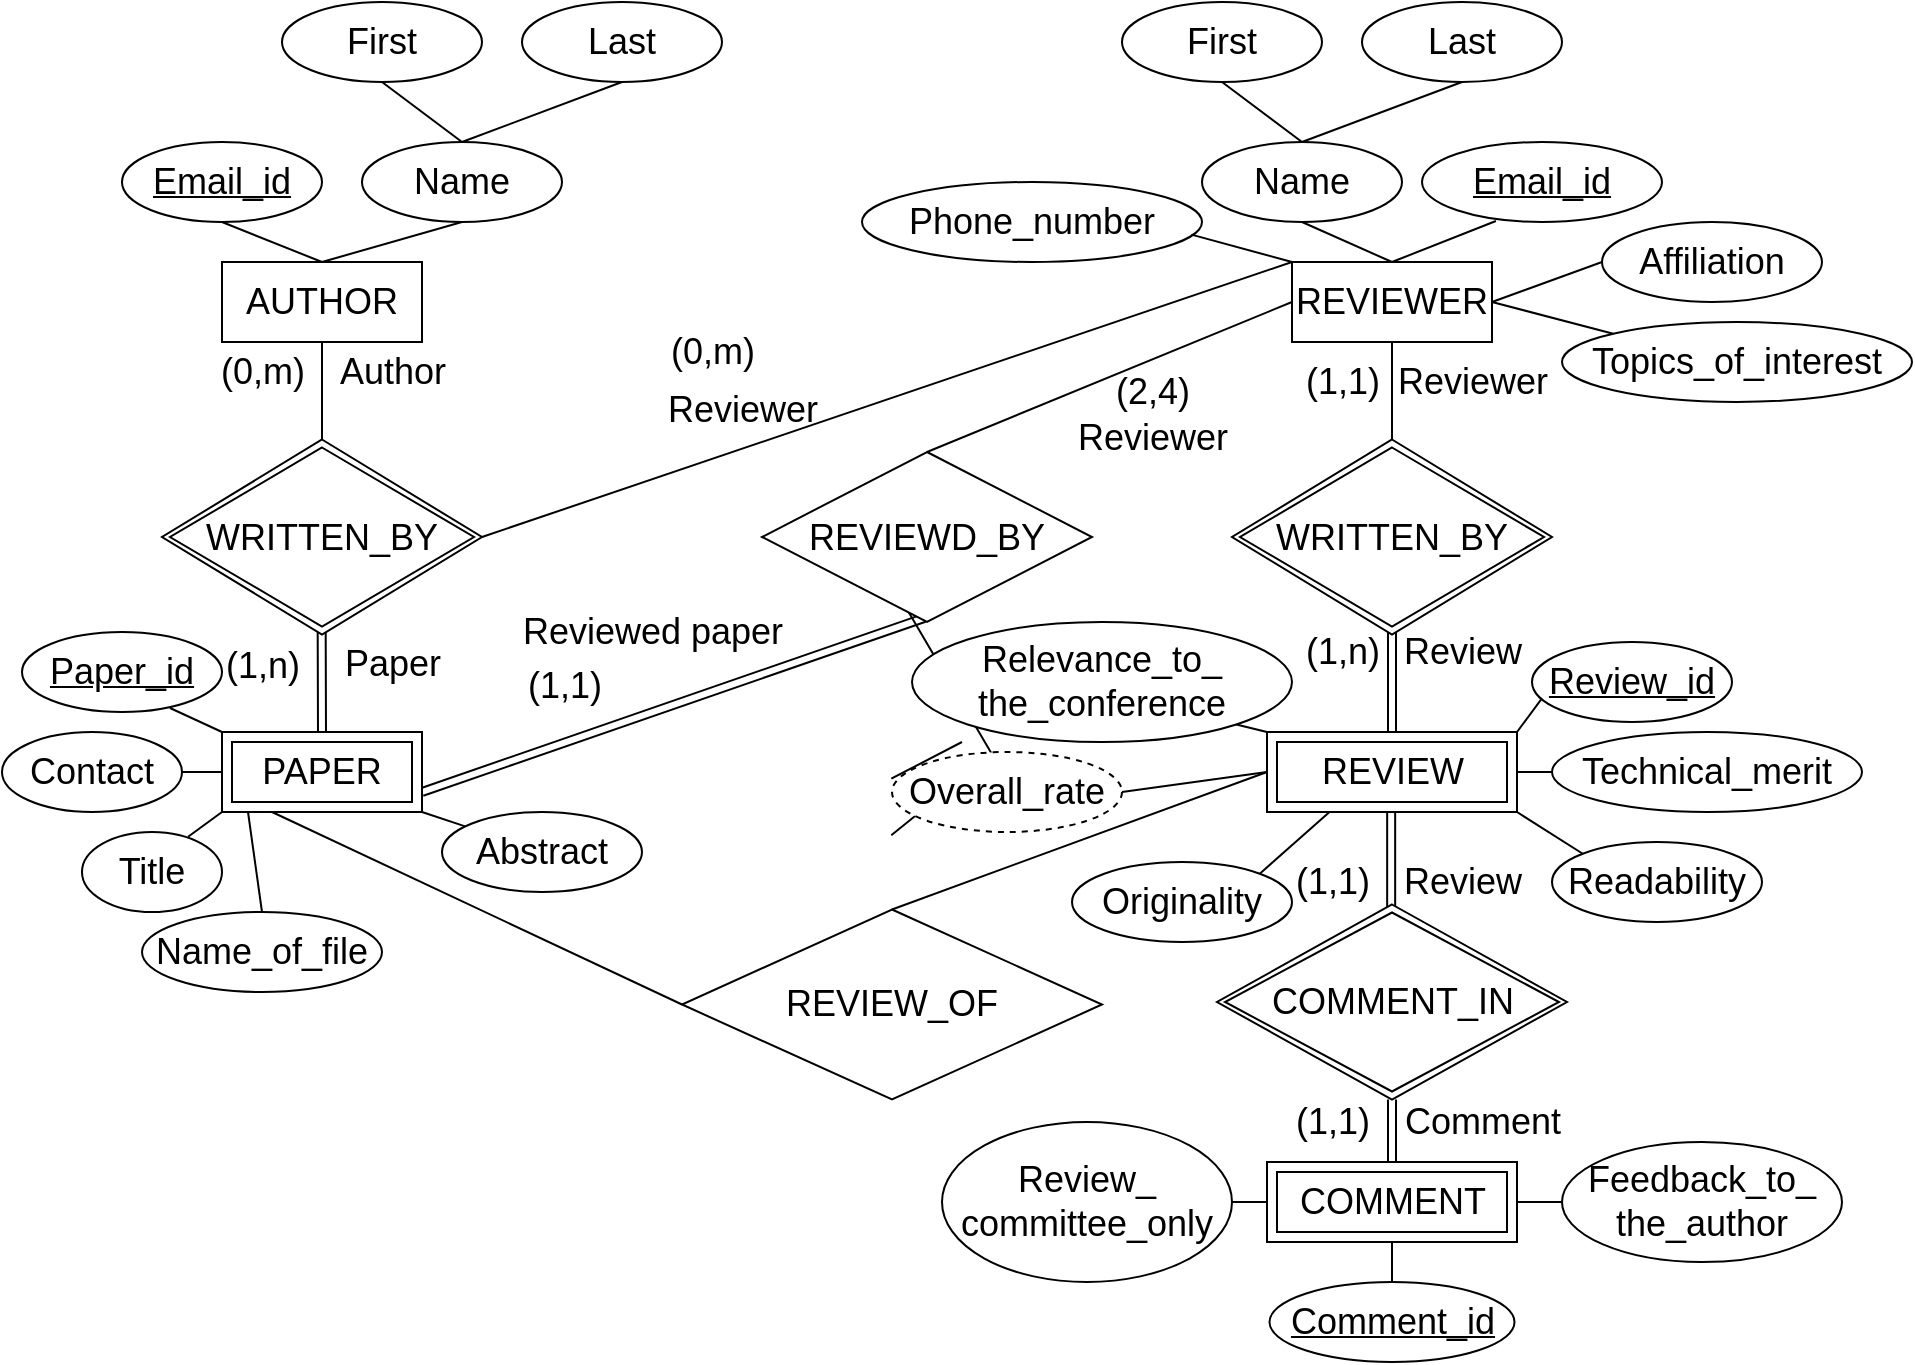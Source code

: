 <mxfile version="13.7.3" type="github">
  <diagram id="R2lEEEUBdFMjLlhIrx00" name="Page-1">
    <mxGraphModel dx="1188" dy="683" grid="1" gridSize="10" guides="1" tooltips="1" connect="1" arrows="1" fold="1" page="1" pageScale="1" pageWidth="850" pageHeight="1100" math="0" shadow="0" extFonts="Permanent Marker^https://fonts.googleapis.com/css?family=Permanent+Marker">
      <root>
        <mxCell id="0" />
        <mxCell id="1" parent="0" />
        <mxCell id="051rDO9els9nR794Je7s-1" value="AUTHOR" style="whiteSpace=wrap;html=1;align=center;rounded=0;glass=0;sketch=0;gradientColor=none;fontSize=18;" vertex="1" parent="1">
          <mxGeometry x="120" y="140" width="100" height="40" as="geometry" />
        </mxCell>
        <mxCell id="051rDO9els9nR794Je7s-5" value="&lt;u&gt;Email_id&lt;/u&gt;" style="ellipse;whiteSpace=wrap;html=1;align=center;rounded=0;glass=0;sketch=0;gradientColor=none;fontSize=18;" vertex="1" parent="1">
          <mxGeometry x="70" y="80" width="100" height="40" as="geometry" />
        </mxCell>
        <mxCell id="051rDO9els9nR794Je7s-6" value="Name" style="ellipse;whiteSpace=wrap;html=1;align=center;rounded=0;glass=0;sketch=0;gradientColor=none;fontSize=18;" vertex="1" parent="1">
          <mxGeometry x="190" y="80" width="100" height="40" as="geometry" />
        </mxCell>
        <mxCell id="051rDO9els9nR794Je7s-7" value="First" style="ellipse;whiteSpace=wrap;html=1;align=center;rounded=0;glass=0;sketch=0;gradientColor=none;fontSize=18;" vertex="1" parent="1">
          <mxGeometry x="150" y="10" width="100" height="40" as="geometry" />
        </mxCell>
        <mxCell id="051rDO9els9nR794Je7s-8" value="Last" style="ellipse;whiteSpace=wrap;html=1;align=center;rounded=0;glass=0;sketch=0;gradientColor=none;fontSize=18;" vertex="1" parent="1">
          <mxGeometry x="270" y="10" width="100" height="40" as="geometry" />
        </mxCell>
        <mxCell id="051rDO9els9nR794Je7s-9" value="" style="endArrow=none;html=1;fontSize=18;entryX=0.5;entryY=1;entryDx=0;entryDy=0;exitX=0.5;exitY=0;exitDx=0;exitDy=0;" edge="1" parent="1" source="051rDO9els9nR794Je7s-6" target="051rDO9els9nR794Je7s-8">
          <mxGeometry width="50" height="50" relative="1" as="geometry">
            <mxPoint x="390" y="410" as="sourcePoint" />
            <mxPoint x="440" y="360" as="targetPoint" />
          </mxGeometry>
        </mxCell>
        <mxCell id="051rDO9els9nR794Je7s-10" value="" style="endArrow=none;html=1;fontSize=18;entryX=0.5;entryY=1;entryDx=0;entryDy=0;exitX=0.5;exitY=0;exitDx=0;exitDy=0;" edge="1" parent="1" source="051rDO9els9nR794Je7s-6" target="051rDO9els9nR794Je7s-7">
          <mxGeometry width="50" height="50" relative="1" as="geometry">
            <mxPoint x="250" y="90" as="sourcePoint" />
            <mxPoint x="330" y="60" as="targetPoint" />
          </mxGeometry>
        </mxCell>
        <mxCell id="051rDO9els9nR794Je7s-11" value="" style="endArrow=none;html=1;fontSize=18;entryX=0.5;entryY=0;entryDx=0;entryDy=0;exitX=0.5;exitY=1;exitDx=0;exitDy=0;" edge="1" parent="1" source="051rDO9els9nR794Je7s-5" target="051rDO9els9nR794Je7s-1">
          <mxGeometry width="50" height="50" relative="1" as="geometry">
            <mxPoint x="260" y="100" as="sourcePoint" />
            <mxPoint x="340" y="70" as="targetPoint" />
          </mxGeometry>
        </mxCell>
        <mxCell id="051rDO9els9nR794Je7s-12" value="" style="endArrow=none;html=1;fontSize=18;exitX=0.5;exitY=0;exitDx=0;exitDy=0;entryX=0.5;entryY=1;entryDx=0;entryDy=0;" edge="1" parent="1" source="051rDO9els9nR794Je7s-1" target="051rDO9els9nR794Je7s-6">
          <mxGeometry width="50" height="50" relative="1" as="geometry">
            <mxPoint x="270" y="110" as="sourcePoint" />
            <mxPoint x="250" y="140" as="targetPoint" />
          </mxGeometry>
        </mxCell>
        <mxCell id="051rDO9els9nR794Je7s-15" value="&lt;u&gt;Paper_id&lt;/u&gt;" style="ellipse;whiteSpace=wrap;html=1;align=center;rounded=0;glass=0;sketch=0;gradientColor=none;fontSize=18;" vertex="1" parent="1">
          <mxGeometry x="20" y="325" width="100" height="40" as="geometry" />
        </mxCell>
        <mxCell id="051rDO9els9nR794Je7s-16" value="" style="endArrow=none;html=1;fontSize=18;entryX=0;entryY=0;entryDx=0;entryDy=0;exitX=0.74;exitY=0.95;exitDx=0;exitDy=0;exitPerimeter=0;" edge="1" parent="1" source="051rDO9els9nR794Je7s-15">
          <mxGeometry width="50" height="50" relative="1" as="geometry">
            <mxPoint x="250" y="440" as="sourcePoint" />
            <mxPoint x="120" y="375" as="targetPoint" />
          </mxGeometry>
        </mxCell>
        <mxCell id="051rDO9els9nR794Je7s-17" value="Title" style="ellipse;whiteSpace=wrap;html=1;align=center;rounded=0;glass=0;sketch=0;gradientColor=none;fontSize=18;" vertex="1" parent="1">
          <mxGeometry x="50" y="425" width="70" height="40" as="geometry" />
        </mxCell>
        <mxCell id="051rDO9els9nR794Je7s-18" value="Name_of_file" style="ellipse;whiteSpace=wrap;html=1;align=center;rounded=0;glass=0;sketch=0;gradientColor=none;fontSize=18;" vertex="1" parent="1">
          <mxGeometry x="80" y="465" width="120" height="40" as="geometry" />
        </mxCell>
        <mxCell id="051rDO9els9nR794Je7s-19" value="Abstract" style="ellipse;whiteSpace=wrap;html=1;align=center;rounded=0;glass=0;sketch=0;gradientColor=none;fontSize=18;" vertex="1" parent="1">
          <mxGeometry x="230" y="415" width="100" height="40" as="geometry" />
        </mxCell>
        <mxCell id="051rDO9els9nR794Je7s-20" value="" style="endArrow=none;html=1;fontSize=18;entryX=0.758;entryY=0.06;entryDx=0;entryDy=0;exitX=0;exitY=1;exitDx=0;exitDy=0;entryPerimeter=0;" edge="1" parent="1" target="051rDO9els9nR794Je7s-17">
          <mxGeometry width="50" height="50" relative="1" as="geometry">
            <mxPoint x="120" y="415" as="sourcePoint" />
            <mxPoint x="180" y="410" as="targetPoint" />
          </mxGeometry>
        </mxCell>
        <mxCell id="051rDO9els9nR794Je7s-21" value="" style="endArrow=none;html=1;fontSize=18;entryX=0.5;entryY=0;entryDx=0;entryDy=0;exitX=0.13;exitY=1;exitDx=0;exitDy=0;exitPerimeter=0;" edge="1" parent="1" target="051rDO9els9nR794Je7s-18">
          <mxGeometry width="50" height="50" relative="1" as="geometry">
            <mxPoint x="133" y="415" as="sourcePoint" />
            <mxPoint x="250" y="460" as="targetPoint" />
          </mxGeometry>
        </mxCell>
        <mxCell id="051rDO9els9nR794Je7s-22" value="" style="endArrow=none;html=1;fontSize=18;exitX=1;exitY=1;exitDx=0;exitDy=0;" edge="1" parent="1" source="051rDO9els9nR794Je7s-117" target="051rDO9els9nR794Je7s-19">
          <mxGeometry width="50" height="50" relative="1" as="geometry">
            <mxPoint x="220" y="375" as="sourcePoint" />
            <mxPoint x="300" y="410" as="targetPoint" />
          </mxGeometry>
        </mxCell>
        <mxCell id="051rDO9els9nR794Je7s-25" value="" style="shape=link;html=1;rounded=0;fontSize=18;exitX=0.5;exitY=0;exitDx=0;exitDy=0;entryX=0.499;entryY=0.983;entryDx=0;entryDy=0;entryPerimeter=0;" edge="1" parent="1" target="051rDO9els9nR794Je7s-118">
          <mxGeometry relative="1" as="geometry">
            <mxPoint x="170" y="375" as="sourcePoint" />
            <mxPoint x="170" y="302.5" as="targetPoint" />
          </mxGeometry>
        </mxCell>
        <mxCell id="051rDO9els9nR794Je7s-26" value="&lt;font size=&quot;4&quot;&gt;(1,n)&lt;/font&gt;" style="resizable=0;html=1;align=right;verticalAlign=bottom;" connectable="0" vertex="1" parent="051rDO9els9nR794Je7s-25">
          <mxGeometry x="1" relative="1" as="geometry">
            <mxPoint x="-10" y="31.25" as="offset" />
          </mxGeometry>
        </mxCell>
        <mxCell id="051rDO9els9nR794Je7s-27" value="" style="endArrow=none;html=1;fontSize=18;entryX=0.5;entryY=0;entryDx=0;entryDy=0;exitX=0.5;exitY=1;exitDx=0;exitDy=0;" edge="1" parent="1" source="051rDO9els9nR794Je7s-1" target="051rDO9els9nR794Je7s-118">
          <mxGeometry width="50" height="50" relative="1" as="geometry">
            <mxPoint x="250" y="90" as="sourcePoint" />
            <mxPoint x="170" y="212.5" as="targetPoint" />
          </mxGeometry>
        </mxCell>
        <mxCell id="051rDO9els9nR794Je7s-28" value="(0,m)" style="text;html=1;align=center;verticalAlign=middle;resizable=0;points=[];autosize=1;fontSize=18;" vertex="1" parent="1">
          <mxGeometry x="110" y="180" width="60" height="30" as="geometry" />
        </mxCell>
        <mxCell id="051rDO9els9nR794Je7s-32" value="Author" style="text;html=1;align=center;verticalAlign=middle;resizable=0;points=[];autosize=1;fontSize=18;" vertex="1" parent="1">
          <mxGeometry x="170" y="180" width="70" height="30" as="geometry" />
        </mxCell>
        <mxCell id="051rDO9els9nR794Je7s-33" value="Paper" style="text;html=1;align=center;verticalAlign=middle;resizable=0;points=[];autosize=1;fontSize=18;" vertex="1" parent="1">
          <mxGeometry x="175" y="326.25" width="60" height="30" as="geometry" />
        </mxCell>
        <mxCell id="051rDO9els9nR794Je7s-36" value="Contact" style="ellipse;whiteSpace=wrap;html=1;align=center;rounded=0;glass=0;sketch=0;gradientColor=none;fontSize=18;" vertex="1" parent="1">
          <mxGeometry x="10" y="375" width="90" height="40" as="geometry" />
        </mxCell>
        <mxCell id="051rDO9els9nR794Je7s-37" value="" style="endArrow=none;html=1;fontSize=18;entryX=1;entryY=0.5;entryDx=0;entryDy=0;exitX=0;exitY=0.5;exitDx=0;exitDy=0;" edge="1" parent="1" target="051rDO9els9nR794Je7s-36">
          <mxGeometry width="50" height="50" relative="1" as="geometry">
            <mxPoint x="120" y="395" as="sourcePoint" />
            <mxPoint x="113.06" y="422.4" as="targetPoint" />
          </mxGeometry>
        </mxCell>
        <mxCell id="051rDO9els9nR794Je7s-40" value="REVIEWER" style="whiteSpace=wrap;html=1;align=center;rounded=0;glass=0;sketch=0;gradientColor=none;fontSize=18;" vertex="1" parent="1">
          <mxGeometry x="655" y="140" width="100" height="40" as="geometry" />
        </mxCell>
        <mxCell id="051rDO9els9nR794Je7s-42" value="Name" style="ellipse;whiteSpace=wrap;html=1;align=center;rounded=0;glass=0;sketch=0;gradientColor=none;fontSize=18;" vertex="1" parent="1">
          <mxGeometry x="610" y="80" width="100" height="40" as="geometry" />
        </mxCell>
        <mxCell id="051rDO9els9nR794Je7s-43" value="First" style="ellipse;whiteSpace=wrap;html=1;align=center;rounded=0;glass=0;sketch=0;gradientColor=none;fontSize=18;" vertex="1" parent="1">
          <mxGeometry x="570" y="10" width="100" height="40" as="geometry" />
        </mxCell>
        <mxCell id="051rDO9els9nR794Je7s-44" value="Last" style="ellipse;whiteSpace=wrap;html=1;align=center;rounded=0;glass=0;sketch=0;gradientColor=none;fontSize=18;" vertex="1" parent="1">
          <mxGeometry x="690" y="10" width="100" height="40" as="geometry" />
        </mxCell>
        <mxCell id="051rDO9els9nR794Je7s-45" value="" style="endArrow=none;html=1;fontSize=18;entryX=0.5;entryY=1;entryDx=0;entryDy=0;exitX=0.5;exitY=0;exitDx=0;exitDy=0;" edge="1" parent="1" source="051rDO9els9nR794Je7s-42" target="051rDO9els9nR794Je7s-44">
          <mxGeometry width="50" height="50" relative="1" as="geometry">
            <mxPoint x="860" y="410" as="sourcePoint" />
            <mxPoint x="910" y="360" as="targetPoint" />
          </mxGeometry>
        </mxCell>
        <mxCell id="051rDO9els9nR794Je7s-46" value="" style="endArrow=none;html=1;fontSize=18;entryX=0.5;entryY=1;entryDx=0;entryDy=0;exitX=0.5;exitY=0;exitDx=0;exitDy=0;" edge="1" parent="1" source="051rDO9els9nR794Je7s-42" target="051rDO9els9nR794Je7s-43">
          <mxGeometry width="50" height="50" relative="1" as="geometry">
            <mxPoint x="720" y="90" as="sourcePoint" />
            <mxPoint x="800" y="60" as="targetPoint" />
          </mxGeometry>
        </mxCell>
        <mxCell id="051rDO9els9nR794Je7s-47" value="" style="endArrow=none;html=1;fontSize=18;exitX=0.5;exitY=0;exitDx=0;exitDy=0;entryX=0.5;entryY=1;entryDx=0;entryDy=0;" edge="1" parent="1" source="051rDO9els9nR794Je7s-40" target="051rDO9els9nR794Je7s-42">
          <mxGeometry width="50" height="50" relative="1" as="geometry">
            <mxPoint x="375" y="150" as="sourcePoint" />
            <mxPoint x="445" y="130" as="targetPoint" />
          </mxGeometry>
        </mxCell>
        <mxCell id="051rDO9els9nR794Je7s-48" value="&lt;u&gt;Email_id&lt;/u&gt;" style="ellipse;whiteSpace=wrap;html=1;align=center;rounded=0;glass=0;sketch=0;gradientColor=none;fontSize=18;" vertex="1" parent="1">
          <mxGeometry x="720" y="80" width="120" height="40" as="geometry" />
        </mxCell>
        <mxCell id="051rDO9els9nR794Je7s-49" value="" style="endArrow=none;html=1;fontSize=18;entryX=0.308;entryY=0.987;entryDx=0;entryDy=0;exitX=0.5;exitY=0;exitDx=0;exitDy=0;entryPerimeter=0;" edge="1" parent="1" source="051rDO9els9nR794Je7s-40" target="051rDO9els9nR794Je7s-48">
          <mxGeometry width="50" height="50" relative="1" as="geometry">
            <mxPoint x="785" y="160" as="sourcePoint" />
            <mxPoint x="720" y="130" as="targetPoint" />
          </mxGeometry>
        </mxCell>
        <mxCell id="051rDO9els9nR794Je7s-50" value="Phone_number" style="ellipse;whiteSpace=wrap;html=1;align=center;rounded=0;glass=0;sketch=0;gradientColor=none;fontSize=18;" vertex="1" parent="1">
          <mxGeometry x="440" y="100" width="170" height="40" as="geometry" />
        </mxCell>
        <mxCell id="051rDO9els9nR794Je7s-51" value="" style="endArrow=none;html=1;fontSize=18;entryX=0.969;entryY=0.658;entryDx=0;entryDy=0;exitX=0;exitY=0;exitDx=0;exitDy=0;entryPerimeter=0;" edge="1" parent="1" source="051rDO9els9nR794Je7s-40" target="051rDO9els9nR794Je7s-50">
          <mxGeometry width="50" height="50" relative="1" as="geometry">
            <mxPoint x="765" y="150" as="sourcePoint" />
            <mxPoint x="799.896" y="124.142" as="targetPoint" />
          </mxGeometry>
        </mxCell>
        <mxCell id="051rDO9els9nR794Je7s-52" value="Affiliation" style="ellipse;whiteSpace=wrap;html=1;align=center;rounded=0;glass=0;sketch=0;gradientColor=none;fontSize=18;" vertex="1" parent="1">
          <mxGeometry x="810" y="120" width="110" height="40" as="geometry" />
        </mxCell>
        <mxCell id="051rDO9els9nR794Je7s-53" value="" style="endArrow=none;html=1;fontSize=18;entryX=0;entryY=0.5;entryDx=0;entryDy=0;exitX=1;exitY=0.5;exitDx=0;exitDy=0;" edge="1" parent="1" source="051rDO9els9nR794Je7s-40" target="051rDO9els9nR794Je7s-52">
          <mxGeometry width="50" height="50" relative="1" as="geometry">
            <mxPoint x="765" y="170" as="sourcePoint" />
            <mxPoint x="795" y="170" as="targetPoint" />
          </mxGeometry>
        </mxCell>
        <mxCell id="051rDO9els9nR794Je7s-54" value="Topics_of_interest" style="ellipse;whiteSpace=wrap;html=1;align=center;rounded=0;glass=0;sketch=0;gradientColor=none;fontSize=18;" vertex="1" parent="1">
          <mxGeometry x="790" y="170" width="175" height="40" as="geometry" />
        </mxCell>
        <mxCell id="051rDO9els9nR794Je7s-55" value="" style="endArrow=none;html=1;fontSize=18;entryX=0;entryY=0;entryDx=0;entryDy=0;exitX=1;exitY=0.5;exitDx=0;exitDy=0;" edge="1" parent="1" source="051rDO9els9nR794Je7s-40" target="051rDO9els9nR794Je7s-54">
          <mxGeometry width="50" height="50" relative="1" as="geometry">
            <mxPoint x="765" y="190" as="sourcePoint" />
            <mxPoint x="801.109" y="205.858" as="targetPoint" />
          </mxGeometry>
        </mxCell>
        <mxCell id="051rDO9els9nR794Je7s-60" value="&lt;font size=&quot;4&quot;&gt;(1,1)&lt;/font&gt;" style="resizable=0;html=1;align=right;verticalAlign=bottom;" connectable="0" vertex="1" parent="1">
          <mxGeometry x="310" y="365" as="geometry" />
        </mxCell>
        <mxCell id="051rDO9els9nR794Je7s-61" value="Reviewed paper" style="text;html=1;align=center;verticalAlign=middle;resizable=0;points=[];autosize=1;fontSize=18;" vertex="1" parent="1">
          <mxGeometry x="260" y="310" width="150" height="30" as="geometry" />
        </mxCell>
        <mxCell id="051rDO9els9nR794Je7s-63" value="" style="shape=link;html=1;rounded=0;fontSize=18;entryX=0.492;entryY=0.976;entryDx=0;entryDy=0;entryPerimeter=0;exitX=1;exitY=0.75;exitDx=0;exitDy=0;" edge="1" parent="1" target="051rDO9els9nR794Je7s-57">
          <mxGeometry relative="1" as="geometry">
            <mxPoint x="220" y="405" as="sourcePoint" />
            <mxPoint x="390" y="320" as="targetPoint" />
          </mxGeometry>
        </mxCell>
        <mxCell id="051rDO9els9nR794Je7s-65" value="" style="endArrow=none;html=1;fontSize=18;exitX=0.5;exitY=0;exitDx=0;exitDy=0;entryX=0;entryY=0.5;entryDx=0;entryDy=0;" edge="1" parent="1" source="051rDO9els9nR794Je7s-57" target="051rDO9els9nR794Je7s-40">
          <mxGeometry width="50" height="50" relative="1" as="geometry">
            <mxPoint x="520" y="150" as="sourcePoint" />
            <mxPoint x="525" y="130" as="targetPoint" />
          </mxGeometry>
        </mxCell>
        <mxCell id="051rDO9els9nR794Je7s-66" value="(2,4)" style="text;html=1;align=center;verticalAlign=middle;resizable=0;points=[];autosize=1;fontSize=18;" vertex="1" parent="1">
          <mxGeometry x="560" y="190" width="50" height="30" as="geometry" />
        </mxCell>
        <mxCell id="051rDO9els9nR794Je7s-70" value="" style="endArrow=none;html=1;fontSize=18;exitX=0.522;exitY=1.012;exitDx=0;exitDy=0;entryX=0.7;entryY=0.054;entryDx=0;entryDy=0;entryPerimeter=0;exitPerimeter=0;" edge="1" parent="1" source="051rDO9els9nR794Je7s-69">
          <mxGeometry width="50" height="50" relative="1" as="geometry">
            <mxPoint x="453.75" y="298.75" as="sourcePoint" />
            <mxPoint x="510" y="394.66" as="targetPoint" />
          </mxGeometry>
        </mxCell>
        <mxCell id="051rDO9els9nR794Je7s-75" value="" style="endArrow=none;html=1;fontSize=18;entryX=0.614;entryY=1;entryDx=0;entryDy=0;entryPerimeter=0;exitX=0;exitY=0;exitDx=0;exitDy=0;" edge="1" parent="1" target="051rDO9els9nR794Je7s-72">
          <mxGeometry width="50" height="50" relative="1" as="geometry">
            <mxPoint x="454.645" y="398.358" as="sourcePoint" />
            <mxPoint x="490" y="380" as="targetPoint" />
          </mxGeometry>
        </mxCell>
        <mxCell id="051rDO9els9nR794Je7s-76" value="" style="endArrow=none;html=1;fontSize=18;entryX=0.5;entryY=0;entryDx=0;entryDy=0;exitX=0;exitY=1;exitDx=0;exitDy=0;" edge="1" parent="1" target="051rDO9els9nR794Je7s-71">
          <mxGeometry width="50" height="50" relative="1" as="geometry">
            <mxPoint x="454.645" y="426.642" as="sourcePoint" />
            <mxPoint x="500" y="390" as="targetPoint" />
          </mxGeometry>
        </mxCell>
        <mxCell id="051rDO9els9nR794Je7s-57" value="REVIEWD_BY" style="shape=rhombus;perimeter=rhombusPerimeter;whiteSpace=wrap;html=1;align=center;rounded=0;glass=0;sketch=0;gradientColor=none;fontSize=18;" vertex="1" parent="1">
          <mxGeometry x="390" y="235" width="165" height="85" as="geometry" />
        </mxCell>
        <mxCell id="051rDO9els9nR794Je7s-77" value="" style="endArrow=none;html=1;fontSize=18;entryX=1;entryY=0;entryDx=0;entryDy=0;exitX=0.07;exitY=0.743;exitDx=0;exitDy=0;exitPerimeter=0;" edge="1" parent="1" source="051rDO9els9nR794Je7s-73">
          <mxGeometry width="50" height="50" relative="1" as="geometry">
            <mxPoint x="563.431" y="400.251" as="sourcePoint" />
            <mxPoint x="525.355" y="398.358" as="targetPoint" />
          </mxGeometry>
        </mxCell>
        <mxCell id="051rDO9els9nR794Je7s-78" value="REVIEW" style="shape=ext;margin=3;double=1;whiteSpace=wrap;html=1;align=center;rounded=0;glass=0;sketch=0;gradientColor=none;fontSize=18;" vertex="1" parent="1">
          <mxGeometry x="642.5" y="375" width="125" height="40" as="geometry" />
        </mxCell>
        <mxCell id="051rDO9els9nR794Je7s-82" value="" style="endArrow=none;html=1;fontSize=18;exitX=0.5;exitY=1;exitDx=0;exitDy=0;" edge="1" parent="1" source="051rDO9els9nR794Je7s-40" target="051rDO9els9nR794Je7s-119">
          <mxGeometry width="50" height="50" relative="1" as="geometry">
            <mxPoint x="740" y="190" as="sourcePoint" />
            <mxPoint x="705.005" y="210" as="targetPoint" />
          </mxGeometry>
        </mxCell>
        <mxCell id="051rDO9els9nR794Je7s-84" value="(1,1)" style="text;html=1;align=center;verticalAlign=middle;resizable=0;points=[];autosize=1;fontSize=18;" vertex="1" parent="1">
          <mxGeometry x="655" y="185" width="50" height="30" as="geometry" />
        </mxCell>
        <mxCell id="051rDO9els9nR794Je7s-85" value="Reviewer" style="text;html=1;align=center;verticalAlign=middle;resizable=0;points=[];autosize=1;fontSize=18;" vertex="1" parent="1">
          <mxGeometry x="700" y="185" width="90" height="30" as="geometry" />
        </mxCell>
        <mxCell id="051rDO9els9nR794Je7s-86" value="Reviewer" style="text;html=1;align=center;verticalAlign=middle;resizable=0;points=[];autosize=1;fontSize=18;" vertex="1" parent="1">
          <mxGeometry x="540" y="212.5" width="90" height="30" as="geometry" />
        </mxCell>
        <mxCell id="051rDO9els9nR794Je7s-88" value="(1,n)" style="text;html=1;align=center;verticalAlign=middle;resizable=0;points=[];autosize=1;fontSize=18;" vertex="1" parent="1">
          <mxGeometry x="655" y="320" width="50" height="30" as="geometry" />
        </mxCell>
        <mxCell id="051rDO9els9nR794Je7s-89" value="Review" style="text;html=1;align=center;verticalAlign=middle;resizable=0;points=[];autosize=1;fontSize=18;" vertex="1" parent="1">
          <mxGeometry x="705" y="320" width="70" height="30" as="geometry" />
        </mxCell>
        <mxCell id="051rDO9els9nR794Je7s-98" value="" style="endArrow=none;html=1;fontSize=18;entryX=0;entryY=0.5;entryDx=0;entryDy=0;exitX=0.25;exitY=1;exitDx=0;exitDy=0;" edge="1" parent="1" target="051rDO9els9nR794Je7s-144">
          <mxGeometry width="50" height="50" relative="1" as="geometry">
            <mxPoint x="145" y="415" as="sourcePoint" />
            <mxPoint x="350" y="510" as="targetPoint" />
          </mxGeometry>
        </mxCell>
        <mxCell id="051rDO9els9nR794Je7s-99" value="" style="endArrow=none;html=1;fontSize=18;entryX=0;entryY=0.5;entryDx=0;entryDy=0;exitX=0.5;exitY=0;exitDx=0;exitDy=0;" edge="1" parent="1" source="051rDO9els9nR794Je7s-144" target="051rDO9els9nR794Je7s-78">
          <mxGeometry width="50" height="50" relative="1" as="geometry">
            <mxPoint x="455" y="465" as="sourcePoint" />
            <mxPoint x="710" y="405" as="targetPoint" />
          </mxGeometry>
        </mxCell>
        <mxCell id="051rDO9els9nR794Je7s-101" value="&lt;u&gt;Review_id&lt;/u&gt;" style="ellipse;whiteSpace=wrap;html=1;align=center;rounded=0;glass=0;sketch=0;gradientColor=none;fontSize=18;" vertex="1" parent="1">
          <mxGeometry x="775" y="330" width="100" height="40" as="geometry" />
        </mxCell>
        <mxCell id="051rDO9els9nR794Je7s-102" value="" style="endArrow=none;html=1;fontSize=18;entryX=1;entryY=0;entryDx=0;entryDy=0;exitX=0.046;exitY=0.717;exitDx=0;exitDy=0;exitPerimeter=0;" edge="1" parent="1" source="051rDO9els9nR794Je7s-101" target="051rDO9els9nR794Je7s-78">
          <mxGeometry width="50" height="50" relative="1" as="geometry">
            <mxPoint x="715" y="310" as="sourcePoint" />
            <mxPoint x="715" y="385" as="targetPoint" />
          </mxGeometry>
        </mxCell>
        <mxCell id="051rDO9els9nR794Je7s-103" value="" style="shape=link;html=1;rounded=0;fontSize=18;exitX=0.5;exitY=0;exitDx=0;exitDy=0;entryX=0.5;entryY=1;entryDx=0;entryDy=0;" edge="1" parent="1" source="051rDO9els9nR794Je7s-78">
          <mxGeometry relative="1" as="geometry">
            <mxPoint x="230.1" y="402.28" as="sourcePoint" />
            <mxPoint x="705" y="300" as="targetPoint" />
          </mxGeometry>
        </mxCell>
        <mxCell id="051rDO9els9nR794Je7s-105" value="" style="endArrow=none;html=1;fontSize=18;exitX=1;exitY=0.5;exitDx=0;exitDy=0;entryX=0;entryY=0;entryDx=0;entryDy=0;" edge="1" parent="1" source="051rDO9els9nR794Je7s-118" target="051rDO9els9nR794Je7s-40">
          <mxGeometry width="50" height="50" relative="1" as="geometry">
            <mxPoint x="247.5" y="257.5" as="sourcePoint" />
            <mxPoint x="665" y="170" as="targetPoint" />
          </mxGeometry>
        </mxCell>
        <mxCell id="051rDO9els9nR794Je7s-111" value="(0,m)" style="text;html=1;align=center;verticalAlign=middle;resizable=0;points=[];autosize=1;fontSize=18;" vertex="1" parent="1">
          <mxGeometry x="335" y="170" width="60" height="30" as="geometry" />
        </mxCell>
        <mxCell id="051rDO9els9nR794Je7s-112" value="Reviewer" style="text;html=1;align=center;verticalAlign=middle;resizable=0;points=[];autosize=1;fontSize=18;" vertex="1" parent="1">
          <mxGeometry x="335" y="198.75" width="90" height="30" as="geometry" />
        </mxCell>
        <mxCell id="051rDO9els9nR794Je7s-117" value="PAPER" style="shape=ext;margin=3;double=1;whiteSpace=wrap;html=1;align=center;rounded=0;glass=0;sketch=0;gradientColor=none;fontSize=18;" vertex="1" parent="1">
          <mxGeometry x="120" y="375" width="100" height="40" as="geometry" />
        </mxCell>
        <mxCell id="051rDO9els9nR794Je7s-118" value="WRITTEN_BY" style="shape=rhombus;double=1;perimeter=rhombusPerimeter;whiteSpace=wrap;html=1;align=center;rounded=0;glass=0;sketch=0;gradientColor=none;fontSize=18;" vertex="1" parent="1">
          <mxGeometry x="90" y="228.75" width="160" height="97.5" as="geometry" />
        </mxCell>
        <mxCell id="051rDO9els9nR794Je7s-119" value="WRITTEN_BY" style="shape=rhombus;double=1;perimeter=rhombusPerimeter;whiteSpace=wrap;html=1;align=center;rounded=0;glass=0;sketch=0;gradientColor=none;fontSize=18;" vertex="1" parent="1">
          <mxGeometry x="625" y="228.75" width="160" height="97.5" as="geometry" />
        </mxCell>
        <mxCell id="051rDO9els9nR794Je7s-121" value="Technical_merit" style="ellipse;whiteSpace=wrap;html=1;align=center;rounded=0;glass=0;sketch=0;gradientColor=none;fontSize=18;" vertex="1" parent="1">
          <mxGeometry x="785" y="375" width="155" height="40" as="geometry" />
        </mxCell>
        <mxCell id="051rDO9els9nR794Je7s-122" value="Readability" style="ellipse;whiteSpace=wrap;html=1;align=center;rounded=0;glass=0;sketch=0;gradientColor=none;fontSize=18;" vertex="1" parent="1">
          <mxGeometry x="785" y="430" width="105" height="40" as="geometry" />
        </mxCell>
        <mxCell id="051rDO9els9nR794Je7s-123" value="Originality" style="ellipse;whiteSpace=wrap;html=1;align=center;rounded=0;glass=0;sketch=0;gradientColor=none;fontSize=18;" vertex="1" parent="1">
          <mxGeometry x="545" y="440" width="110" height="40" as="geometry" />
        </mxCell>
        <mxCell id="051rDO9els9nR794Je7s-124" value="Relevance_to_&lt;br&gt;the_conference" style="ellipse;whiteSpace=wrap;html=1;align=center;rounded=0;glass=0;sketch=0;gradientColor=none;fontSize=18;" vertex="1" parent="1">
          <mxGeometry x="465" y="320" width="190" height="60" as="geometry" />
        </mxCell>
        <mxCell id="051rDO9els9nR794Je7s-125" value="" style="endArrow=none;html=1;fontSize=18;entryX=1;entryY=0.5;entryDx=0;entryDy=0;exitX=0;exitY=0.5;exitDx=0;exitDy=0;" edge="1" parent="1" source="051rDO9els9nR794Je7s-121" target="051rDO9els9nR794Je7s-78">
          <mxGeometry width="50" height="50" relative="1" as="geometry">
            <mxPoint x="789.6" y="373.68" as="sourcePoint" />
            <mxPoint x="777.5" y="385" as="targetPoint" />
          </mxGeometry>
        </mxCell>
        <mxCell id="051rDO9els9nR794Je7s-126" value="" style="endArrow=none;html=1;fontSize=18;entryX=1;entryY=1;entryDx=0;entryDy=0;exitX=0;exitY=0;exitDx=0;exitDy=0;" edge="1" parent="1" source="051rDO9els9nR794Je7s-122" target="051rDO9els9nR794Je7s-78">
          <mxGeometry width="50" height="50" relative="1" as="geometry">
            <mxPoint x="799.6" y="383.68" as="sourcePoint" />
            <mxPoint x="787.5" y="395" as="targetPoint" />
          </mxGeometry>
        </mxCell>
        <mxCell id="051rDO9els9nR794Je7s-127" value="" style="endArrow=none;html=1;fontSize=18;entryX=1;entryY=0;entryDx=0;entryDy=0;exitX=0.25;exitY=1;exitDx=0;exitDy=0;" edge="1" parent="1" source="051rDO9els9nR794Je7s-78" target="051rDO9els9nR794Je7s-123">
          <mxGeometry width="50" height="50" relative="1" as="geometry">
            <mxPoint x="809.6" y="393.68" as="sourcePoint" />
            <mxPoint x="797.5" y="405" as="targetPoint" />
          </mxGeometry>
        </mxCell>
        <mxCell id="051rDO9els9nR794Je7s-128" value="" style="endArrow=none;html=1;fontSize=18;entryX=1;entryY=1;entryDx=0;entryDy=0;exitX=0;exitY=0;exitDx=0;exitDy=0;" edge="1" parent="1" source="051rDO9els9nR794Je7s-78" target="051rDO9els9nR794Je7s-124">
          <mxGeometry width="50" height="50" relative="1" as="geometry">
            <mxPoint x="683.75" y="425" as="sourcePoint" />
            <mxPoint x="648.891" y="455.858" as="targetPoint" />
          </mxGeometry>
        </mxCell>
        <mxCell id="051rDO9els9nR794Je7s-129" value="COMMENT" style="shape=ext;margin=3;double=1;whiteSpace=wrap;html=1;align=center;rounded=0;glass=0;sketch=0;gradientColor=none;fontSize=18;" vertex="1" parent="1">
          <mxGeometry x="642.5" y="590" width="125" height="40" as="geometry" />
        </mxCell>
        <mxCell id="051rDO9els9nR794Je7s-131" value="" style="shape=link;html=1;rounded=0;fontSize=18;exitX=0.5;exitY=0;exitDx=0;exitDy=0;entryX=0.5;entryY=1;entryDx=0;entryDy=0;" edge="1" parent="1">
          <mxGeometry relative="1" as="geometry">
            <mxPoint x="704.58" y="490" as="sourcePoint" />
            <mxPoint x="704.58" y="415" as="targetPoint" />
          </mxGeometry>
        </mxCell>
        <mxCell id="051rDO9els9nR794Je7s-132" value="Feedback_to_&lt;br&gt;the_author" style="ellipse;whiteSpace=wrap;html=1;align=center;rounded=0;glass=0;sketch=0;gradientColor=none;fontSize=18;" vertex="1" parent="1">
          <mxGeometry x="790" y="580" width="140" height="60" as="geometry" />
        </mxCell>
        <mxCell id="051rDO9els9nR794Je7s-133" value="Review_&lt;br&gt;committee_only" style="ellipse;whiteSpace=wrap;html=1;align=center;rounded=0;glass=0;sketch=0;gradientColor=none;fontSize=18;" vertex="1" parent="1">
          <mxGeometry x="480" y="570" width="145" height="80" as="geometry" />
        </mxCell>
        <mxCell id="051rDO9els9nR794Je7s-134" value="" style="endArrow=none;html=1;fontSize=18;entryX=1;entryY=0.5;entryDx=0;entryDy=0;exitX=0;exitY=0.5;exitDx=0;exitDy=0;" edge="1" parent="1" source="051rDO9els9nR794Je7s-132" target="051rDO9els9nR794Je7s-129">
          <mxGeometry width="50" height="50" relative="1" as="geometry">
            <mxPoint x="780.377" y="455.858" as="sourcePoint" />
            <mxPoint x="777.5" y="425" as="targetPoint" />
          </mxGeometry>
        </mxCell>
        <mxCell id="051rDO9els9nR794Je7s-135" value="" style="endArrow=none;html=1;fontSize=18;entryX=0;entryY=0.5;entryDx=0;entryDy=0;exitX=1;exitY=0.5;exitDx=0;exitDy=0;" edge="1" parent="1" source="051rDO9els9nR794Je7s-133" target="051rDO9els9nR794Je7s-129">
          <mxGeometry width="50" height="50" relative="1" as="geometry">
            <mxPoint x="790.377" y="465.858" as="sourcePoint" />
            <mxPoint x="787.5" y="435" as="targetPoint" />
          </mxGeometry>
        </mxCell>
        <mxCell id="051rDO9els9nR794Je7s-136" value="(1,1)" style="text;html=1;align=center;verticalAlign=middle;resizable=0;points=[];autosize=1;fontSize=18;" vertex="1" parent="1">
          <mxGeometry x="650" y="435" width="50" height="30" as="geometry" />
        </mxCell>
        <mxCell id="051rDO9els9nR794Je7s-138" value="COMMENT_IN" style="shape=rhombus;double=1;perimeter=rhombusPerimeter;whiteSpace=wrap;html=1;align=center;rounded=0;glass=0;sketch=0;gradientColor=none;fontSize=18;" vertex="1" parent="1">
          <mxGeometry x="617.5" y="461.25" width="175" height="97.5" as="geometry" />
        </mxCell>
        <mxCell id="051rDO9els9nR794Je7s-140" value="" style="shape=link;html=1;rounded=0;fontSize=18;exitX=0.5;exitY=0;exitDx=0;exitDy=0;entryX=0.5;entryY=1;entryDx=0;entryDy=0;" edge="1" parent="1" source="051rDO9els9nR794Je7s-129">
          <mxGeometry relative="1" as="geometry">
            <mxPoint x="705.0" y="633.75" as="sourcePoint" />
            <mxPoint x="705.0" y="558.75" as="targetPoint" />
          </mxGeometry>
        </mxCell>
        <mxCell id="051rDO9els9nR794Je7s-141" value="(1,1)" style="text;html=1;align=center;verticalAlign=middle;resizable=0;points=[];autosize=1;fontSize=18;" vertex="1" parent="1">
          <mxGeometry x="650" y="555" width="50" height="30" as="geometry" />
        </mxCell>
        <mxCell id="051rDO9els9nR794Je7s-142" value="Review" style="text;html=1;align=center;verticalAlign=middle;resizable=0;points=[];autosize=1;fontSize=18;" vertex="1" parent="1">
          <mxGeometry x="705" y="435" width="70" height="30" as="geometry" />
        </mxCell>
        <mxCell id="051rDO9els9nR794Je7s-143" value="Comment" style="text;html=1;align=center;verticalAlign=middle;resizable=0;points=[];autosize=1;fontSize=18;" vertex="1" parent="1">
          <mxGeometry x="705" y="555" width="90" height="30" as="geometry" />
        </mxCell>
        <mxCell id="051rDO9els9nR794Je7s-144" value="REVIEW_OF" style="shape=rhombus;perimeter=rhombusPerimeter;whiteSpace=wrap;html=1;align=center;rounded=0;glass=0;sketch=0;gradientColor=none;fontSize=18;" vertex="1" parent="1">
          <mxGeometry x="350" y="463.75" width="210" height="95" as="geometry" />
        </mxCell>
        <mxCell id="051rDO9els9nR794Je7s-147" value="Overall_rate" style="ellipse;whiteSpace=wrap;html=1;align=center;dashed=1;rounded=0;glass=0;sketch=0;gradientColor=none;fontSize=18;" vertex="1" parent="1">
          <mxGeometry x="455" y="385" width="115" height="40" as="geometry" />
        </mxCell>
        <mxCell id="051rDO9els9nR794Je7s-148" value="" style="endArrow=none;html=1;fontSize=18;entryX=1;entryY=0.5;entryDx=0;entryDy=0;exitX=0;exitY=0.5;exitDx=0;exitDy=0;" edge="1" parent="1" source="051rDO9els9nR794Je7s-78" target="051rDO9els9nR794Je7s-147">
          <mxGeometry width="50" height="50" relative="1" as="geometry">
            <mxPoint x="652.5" y="385" as="sourcePoint" />
            <mxPoint x="637.175" y="381.213" as="targetPoint" />
          </mxGeometry>
        </mxCell>
        <mxCell id="051rDO9els9nR794Je7s-149" value="&lt;u&gt;Comment_id&lt;/u&gt;" style="ellipse;whiteSpace=wrap;html=1;align=center;rounded=0;glass=0;sketch=0;gradientColor=none;fontSize=18;" vertex="1" parent="1">
          <mxGeometry x="643.75" y="650" width="122.5" height="40" as="geometry" />
        </mxCell>
        <mxCell id="051rDO9els9nR794Je7s-150" value="" style="endArrow=none;html=1;fontSize=18;entryX=0.5;entryY=1;entryDx=0;entryDy=0;exitX=0.5;exitY=0;exitDx=0;exitDy=0;" edge="1" parent="1" source="051rDO9els9nR794Je7s-149" target="051rDO9els9nR794Je7s-129">
          <mxGeometry width="50" height="50" relative="1" as="geometry">
            <mxPoint x="800" y="620" as="sourcePoint" />
            <mxPoint x="777.5" y="620" as="targetPoint" />
          </mxGeometry>
        </mxCell>
      </root>
    </mxGraphModel>
  </diagram>
</mxfile>
